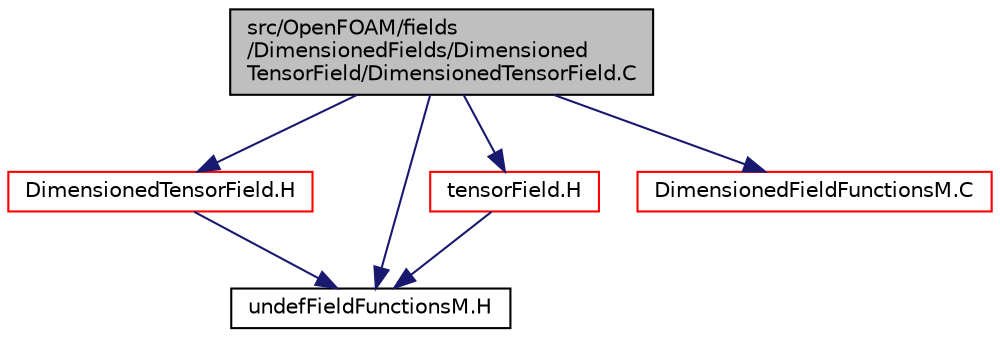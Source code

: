 digraph "src/OpenFOAM/fields/DimensionedFields/DimensionedTensorField/DimensionedTensorField.C"
{
  bgcolor="transparent";
  edge [fontname="Helvetica",fontsize="10",labelfontname="Helvetica",labelfontsize="10"];
  node [fontname="Helvetica",fontsize="10",shape=record];
  Node0 [label="src/OpenFOAM/fields\l/DimensionedFields/Dimensioned\lTensorField/DimensionedTensorField.C",height=0.2,width=0.4,color="black", fillcolor="grey75", style="filled", fontcolor="black"];
  Node0 -> Node1 [color="midnightblue",fontsize="10",style="solid",fontname="Helvetica"];
  Node1 [label="DimensionedTensorField.H",height=0.2,width=0.4,color="red",URL="$a10181.html",tooltip="Tensor specific part of the implementation of DimensionedField. "];
  Node1 -> Node104 [color="midnightblue",fontsize="10",style="solid",fontname="Helvetica"];
  Node104 [label="undefFieldFunctionsM.H",height=0.2,width=0.4,color="black",URL="$a10319.html"];
  Node0 -> Node147 [color="midnightblue",fontsize="10",style="solid",fontname="Helvetica"];
  Node147 [label="tensorField.H",height=0.2,width=0.4,color="red",URL="$a10430.html"];
  Node147 -> Node104 [color="midnightblue",fontsize="10",style="solid",fontname="Helvetica"];
  Node0 -> Node151 [color="midnightblue",fontsize="10",style="solid",fontname="Helvetica"];
  Node151 [label="DimensionedFieldFunctionsM.C",height=0.2,width=0.4,color="red",URL="$a10133.html"];
  Node0 -> Node104 [color="midnightblue",fontsize="10",style="solid",fontname="Helvetica"];
}
